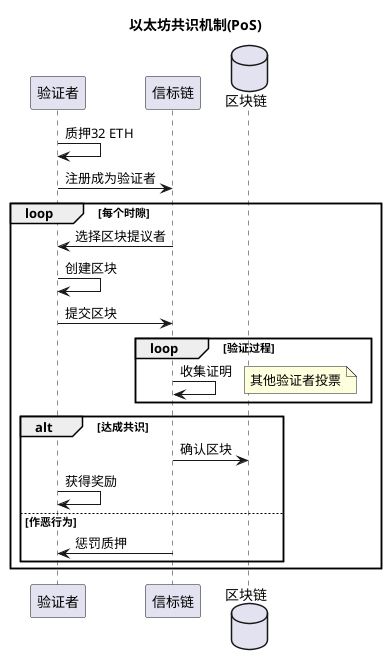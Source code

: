 @startuml consensus
title 以太坊共识机制(PoS)

participant "验证者" as Validator
participant "信标链" as Beacon
database "区块链" as Blockchain

Validator -> Validator: 质押32 ETH
Validator -> Beacon: 注册成为验证者

loop 每个时隙
    Beacon -> Validator: 选择区块提议者
    Validator -> Validator: 创建区块
    Validator -> Beacon: 提交区块
    
    loop 验证过程
        Beacon -> Beacon: 收集证明
        note right: 其他验证者投票
    end
    
    alt 达成共识
        Beacon -> Blockchain: 确认区块
        Validator -> Validator: 获得奖励
    else 作恶行为
        Beacon -> Validator: 惩罚质押
    end
end

@enduml 